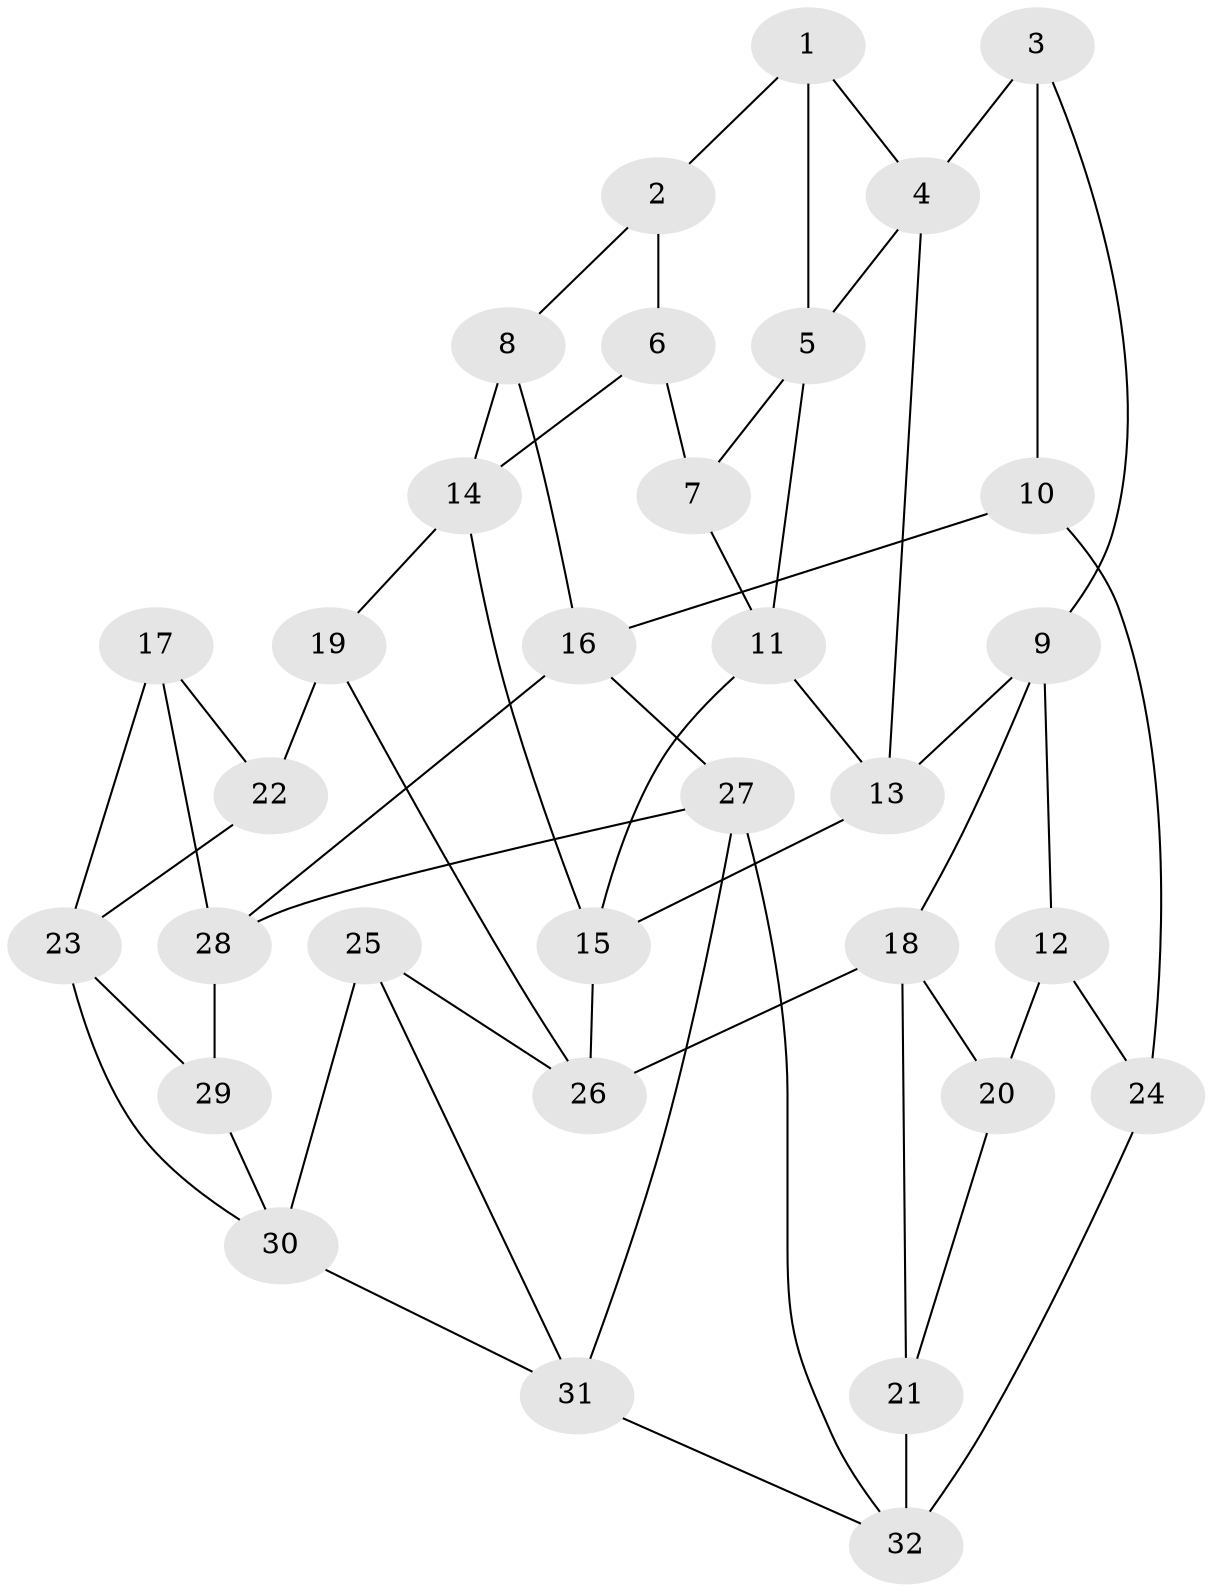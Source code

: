 // original degree distribution, {3: 0.031746031746031744, 4: 0.23809523809523808, 5: 0.5396825396825397, 6: 0.19047619047619047}
// Generated by graph-tools (version 1.1) at 2025/03/03/09/25 03:03:29]
// undirected, 32 vertices, 56 edges
graph export_dot {
graph [start="1"]
  node [color=gray90,style=filled];
  1;
  2;
  3;
  4;
  5;
  6;
  7;
  8;
  9;
  10;
  11;
  12;
  13;
  14;
  15;
  16;
  17;
  18;
  19;
  20;
  21;
  22;
  23;
  24;
  25;
  26;
  27;
  28;
  29;
  30;
  31;
  32;
  1 -- 2 [weight=1.0];
  1 -- 4 [weight=1.0];
  1 -- 5 [weight=1.0];
  2 -- 6 [weight=1.0];
  2 -- 8 [weight=1.0];
  3 -- 4 [weight=1.0];
  3 -- 9 [weight=1.0];
  3 -- 10 [weight=1.0];
  4 -- 5 [weight=1.0];
  4 -- 13 [weight=1.0];
  5 -- 7 [weight=1.0];
  5 -- 11 [weight=1.0];
  6 -- 7 [weight=2.0];
  6 -- 14 [weight=1.0];
  7 -- 11 [weight=1.0];
  8 -- 14 [weight=1.0];
  8 -- 16 [weight=2.0];
  9 -- 12 [weight=1.0];
  9 -- 13 [weight=1.0];
  9 -- 18 [weight=1.0];
  10 -- 16 [weight=1.0];
  10 -- 24 [weight=2.0];
  11 -- 13 [weight=1.0];
  11 -- 15 [weight=1.0];
  12 -- 20 [weight=1.0];
  12 -- 24 [weight=1.0];
  13 -- 15 [weight=1.0];
  14 -- 15 [weight=1.0];
  14 -- 19 [weight=1.0];
  15 -- 26 [weight=1.0];
  16 -- 27 [weight=1.0];
  16 -- 28 [weight=1.0];
  17 -- 22 [weight=1.0];
  17 -- 23 [weight=1.0];
  17 -- 28 [weight=1.0];
  18 -- 20 [weight=1.0];
  18 -- 21 [weight=1.0];
  18 -- 26 [weight=1.0];
  19 -- 22 [weight=2.0];
  19 -- 26 [weight=1.0];
  20 -- 21 [weight=1.0];
  21 -- 32 [weight=2.0];
  22 -- 23 [weight=1.0];
  23 -- 29 [weight=1.0];
  23 -- 30 [weight=1.0];
  24 -- 32 [weight=2.0];
  25 -- 26 [weight=1.0];
  25 -- 30 [weight=1.0];
  25 -- 31 [weight=1.0];
  27 -- 28 [weight=1.0];
  27 -- 31 [weight=1.0];
  27 -- 32 [weight=1.0];
  28 -- 29 [weight=1.0];
  29 -- 30 [weight=1.0];
  30 -- 31 [weight=1.0];
  31 -- 32 [weight=1.0];
}
